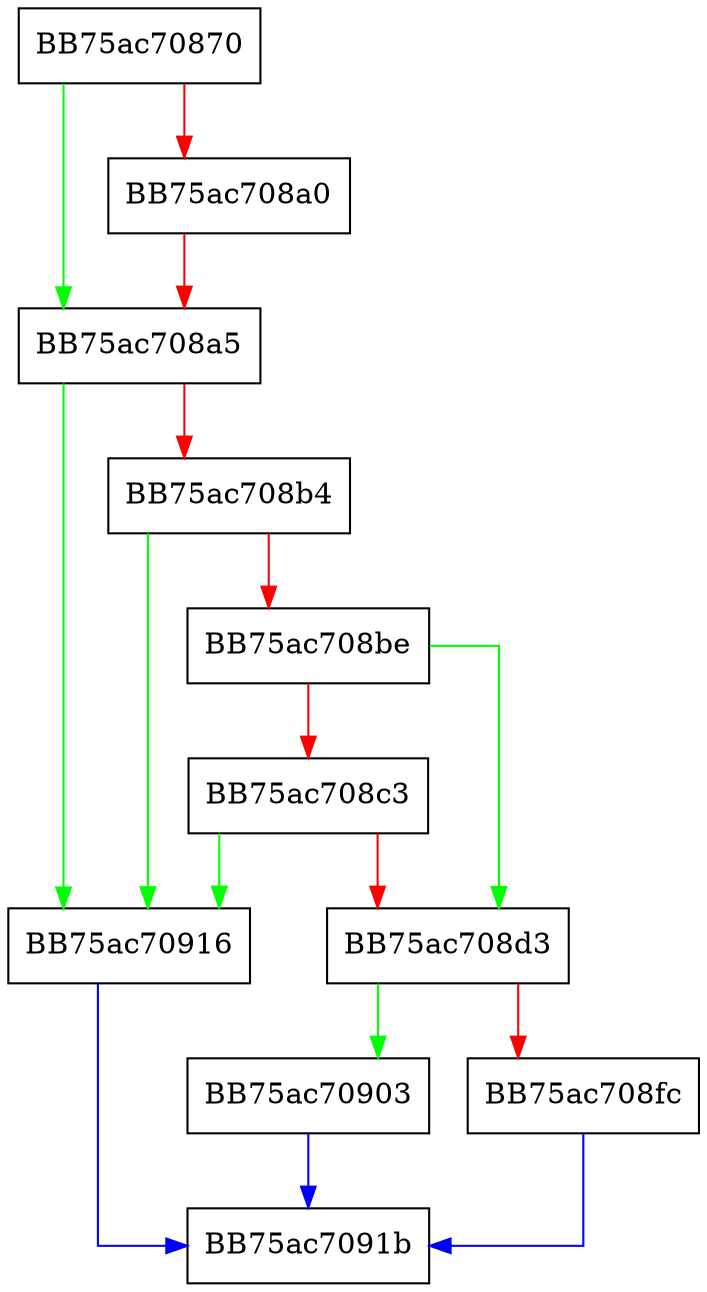 digraph Write {
  node [shape="box"];
  graph [splines=ortho];
  BB75ac70870 -> BB75ac708a5 [color="green"];
  BB75ac70870 -> BB75ac708a0 [color="red"];
  BB75ac708a0 -> BB75ac708a5 [color="red"];
  BB75ac708a5 -> BB75ac70916 [color="green"];
  BB75ac708a5 -> BB75ac708b4 [color="red"];
  BB75ac708b4 -> BB75ac70916 [color="green"];
  BB75ac708b4 -> BB75ac708be [color="red"];
  BB75ac708be -> BB75ac708d3 [color="green"];
  BB75ac708be -> BB75ac708c3 [color="red"];
  BB75ac708c3 -> BB75ac70916 [color="green"];
  BB75ac708c3 -> BB75ac708d3 [color="red"];
  BB75ac708d3 -> BB75ac70903 [color="green"];
  BB75ac708d3 -> BB75ac708fc [color="red"];
  BB75ac708fc -> BB75ac7091b [color="blue"];
  BB75ac70903 -> BB75ac7091b [color="blue"];
  BB75ac70916 -> BB75ac7091b [color="blue"];
}